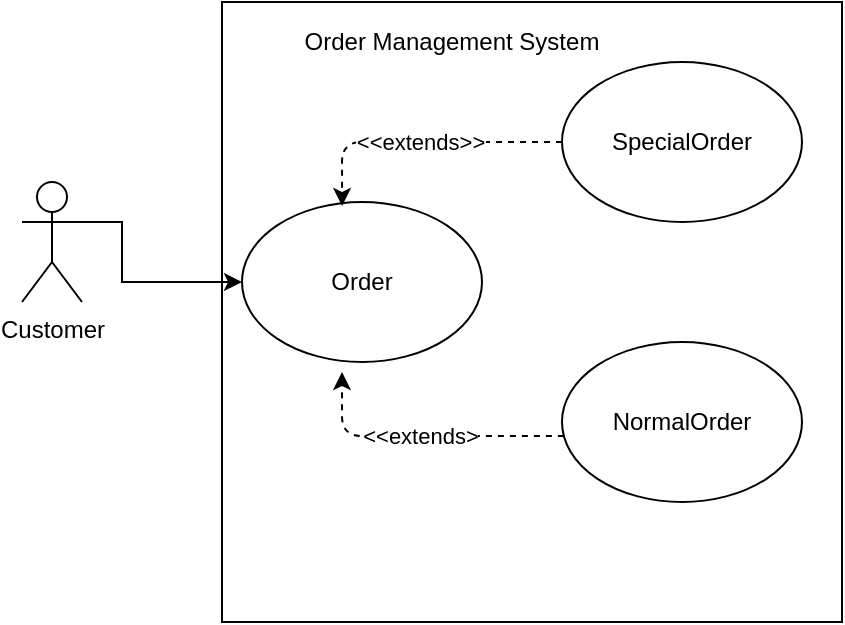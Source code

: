 <mxfile version="12.9.11" type="device"><diagram id="QYMNNxJKrZx0Gs3g9bE8" name="Page-1"><mxGraphModel dx="868" dy="433" grid="1" gridSize="10" guides="1" tooltips="1" connect="1" arrows="1" fold="1" page="1" pageScale="1" pageWidth="850" pageHeight="1100" math="0" shadow="0"><root><mxCell id="0"/><mxCell id="1" parent="0"/><mxCell id="7b9KH1L6MY9vO6oI6yuE-1" value="" style="whiteSpace=wrap;html=1;aspect=fixed;" vertex="1" parent="1"><mxGeometry x="220" y="50" width="310" height="310" as="geometry"/></mxCell><mxCell id="7b9KH1L6MY9vO6oI6yuE-2" value="Order" style="ellipse;whiteSpace=wrap;html=1;" vertex="1" parent="1"><mxGeometry x="230" y="150" width="120" height="80" as="geometry"/></mxCell><mxCell id="7b9KH1L6MY9vO6oI6yuE-3" value="NormalOrder" style="ellipse;whiteSpace=wrap;html=1;" vertex="1" parent="1"><mxGeometry x="390" y="220" width="120" height="80" as="geometry"/></mxCell><mxCell id="7b9KH1L6MY9vO6oI6yuE-4" value="SpecialOrder" style="ellipse;whiteSpace=wrap;html=1;" vertex="1" parent="1"><mxGeometry x="390" y="80" width="120" height="80" as="geometry"/></mxCell><mxCell id="7b9KH1L6MY9vO6oI6yuE-5" value="&amp;lt;&amp;lt;extends&amp;gt;" style="endArrow=classic;html=1;exitX=0.008;exitY=0.588;exitDx=0;exitDy=0;exitPerimeter=0;dashed=1;" edge="1" parent="1" source="7b9KH1L6MY9vO6oI6yuE-3"><mxGeometry width="50" height="50" relative="1" as="geometry"><mxPoint x="230" y="285" as="sourcePoint"/><mxPoint x="280" y="235" as="targetPoint"/><Array as="points"><mxPoint x="280" y="267"/></Array></mxGeometry></mxCell><mxCell id="7b9KH1L6MY9vO6oI6yuE-6" value="&amp;lt;&amp;lt;extends&amp;gt;&amp;gt;" style="endArrow=classic;html=1;exitX=0;exitY=0.5;exitDx=0;exitDy=0;entryX=0.417;entryY=0.025;entryDx=0;entryDy=0;entryPerimeter=0;dashed=1;" edge="1" parent="1" source="7b9KH1L6MY9vO6oI6yuE-4" target="7b9KH1L6MY9vO6oI6yuE-2"><mxGeometry width="50" height="50" relative="1" as="geometry"><mxPoint x="400" y="250" as="sourcePoint"/><mxPoint x="450" y="200" as="targetPoint"/><Array as="points"><mxPoint x="280" y="120"/></Array></mxGeometry></mxCell><mxCell id="7b9KH1L6MY9vO6oI6yuE-10" style="edgeStyle=orthogonalEdgeStyle;rounded=0;orthogonalLoop=1;jettySize=auto;html=1;exitX=1;exitY=0.333;exitDx=0;exitDy=0;exitPerimeter=0;entryX=0;entryY=0.5;entryDx=0;entryDy=0;" edge="1" parent="1" source="7b9KH1L6MY9vO6oI6yuE-8" target="7b9KH1L6MY9vO6oI6yuE-2"><mxGeometry relative="1" as="geometry"><Array as="points"><mxPoint x="170" y="160"/><mxPoint x="170" y="190"/></Array></mxGeometry></mxCell><mxCell id="7b9KH1L6MY9vO6oI6yuE-8" value="Customer" style="shape=umlActor;verticalLabelPosition=bottom;labelBackgroundColor=#ffffff;verticalAlign=top;html=1;outlineConnect=0;" vertex="1" parent="1"><mxGeometry x="120" y="140" width="30" height="60" as="geometry"/></mxCell><mxCell id="7b9KH1L6MY9vO6oI6yuE-11" value="Order Management System" style="text;html=1;strokeColor=none;fillColor=none;align=center;verticalAlign=middle;whiteSpace=wrap;rounded=0;" vertex="1" parent="1"><mxGeometry x="230" y="60" width="210" height="20" as="geometry"/></mxCell></root></mxGraphModel></diagram></mxfile>